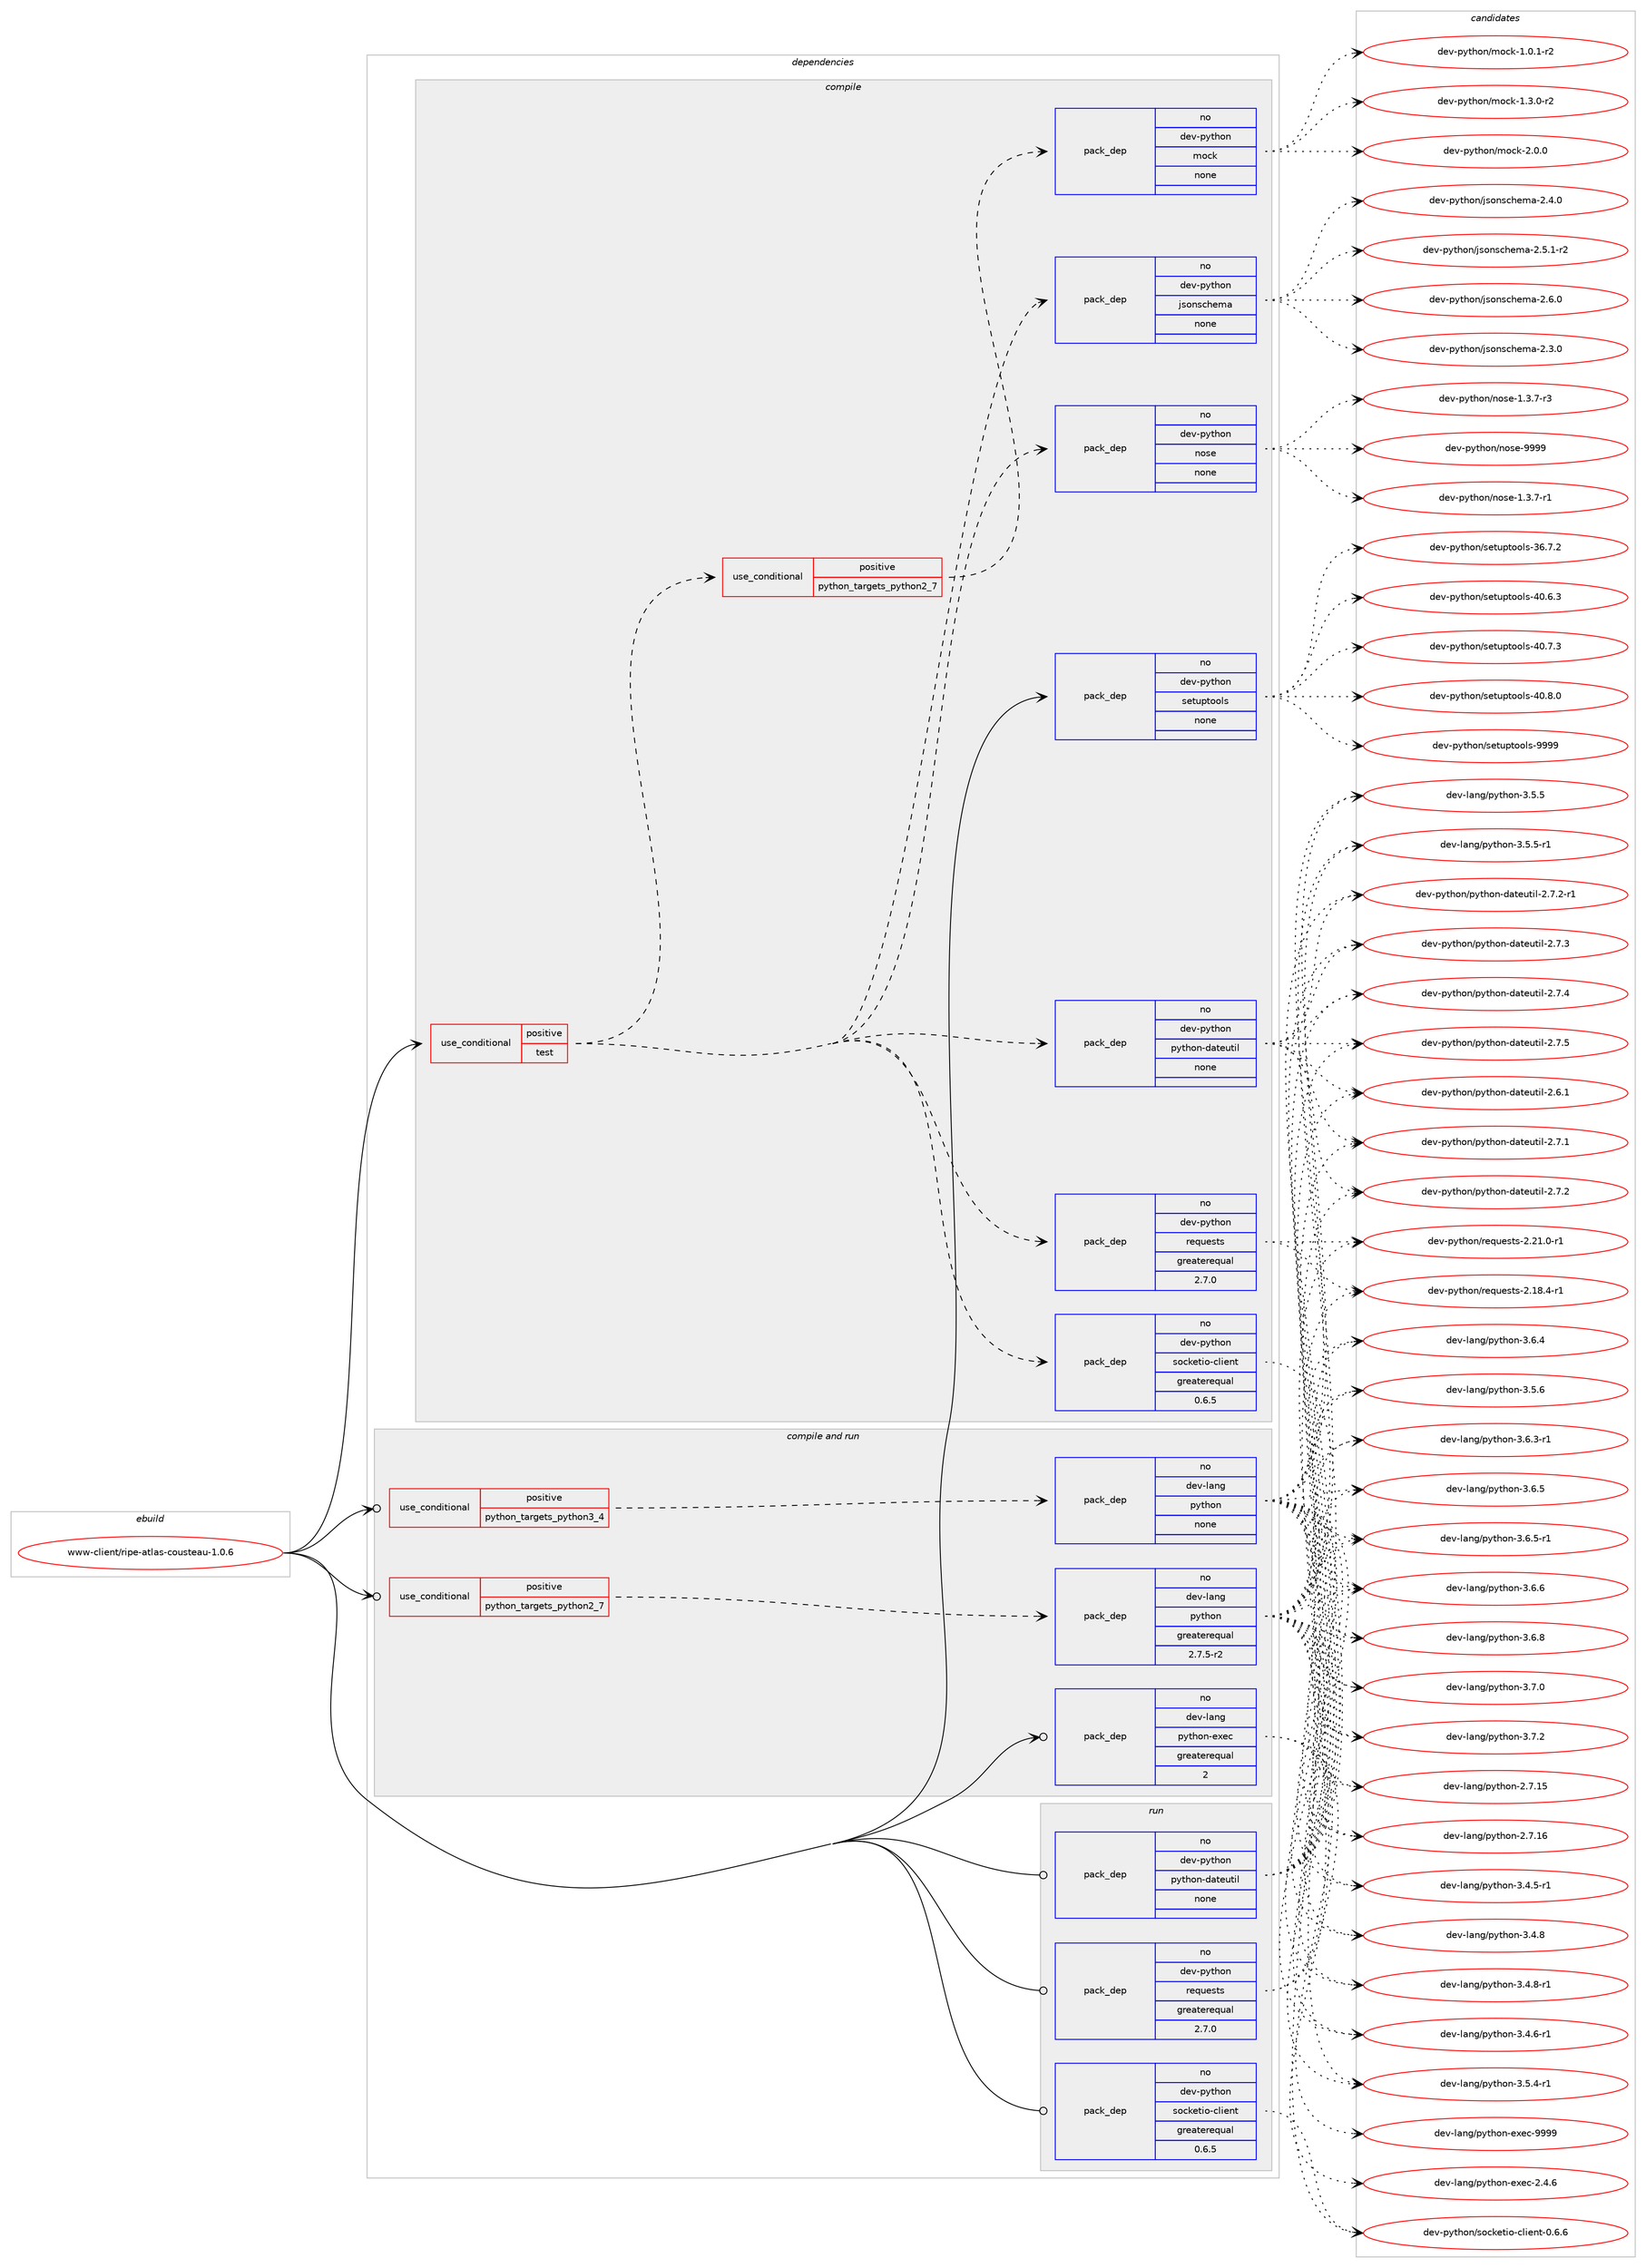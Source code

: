 digraph prolog {

# *************
# Graph options
# *************

newrank=true;
concentrate=true;
compound=true;
graph [rankdir=LR,fontname=Helvetica,fontsize=10,ranksep=1.5];#, ranksep=2.5, nodesep=0.2];
edge  [arrowhead=vee];
node  [fontname=Helvetica,fontsize=10];

# **********
# The ebuild
# **********

subgraph cluster_leftcol {
color=gray;
rank=same;
label=<<i>ebuild</i>>;
id [label="www-client/ripe-atlas-cousteau-1.0.6", color=red, width=4, href="../www-client/ripe-atlas-cousteau-1.0.6.svg"];
}

# ****************
# The dependencies
# ****************

subgraph cluster_midcol {
color=gray;
label=<<i>dependencies</i>>;
subgraph cluster_compile {
fillcolor="#eeeeee";
style=filled;
label=<<i>compile</i>>;
subgraph cond464127 {
dependency1749557 [label=<<TABLE BORDER="0" CELLBORDER="1" CELLSPACING="0" CELLPADDING="4"><TR><TD ROWSPAN="3" CELLPADDING="10">use_conditional</TD></TR><TR><TD>positive</TD></TR><TR><TD>test</TD></TR></TABLE>>, shape=none, color=red];
subgraph pack1256169 {
dependency1749558 [label=<<TABLE BORDER="0" CELLBORDER="1" CELLSPACING="0" CELLPADDING="4" WIDTH="220"><TR><TD ROWSPAN="6" CELLPADDING="30">pack_dep</TD></TR><TR><TD WIDTH="110">no</TD></TR><TR><TD>dev-python</TD></TR><TR><TD>socketio-client</TD></TR><TR><TD>greaterequal</TD></TR><TR><TD>0.6.5</TD></TR></TABLE>>, shape=none, color=blue];
}
dependency1749557:e -> dependency1749558:w [weight=20,style="dashed",arrowhead="vee"];
subgraph pack1256170 {
dependency1749559 [label=<<TABLE BORDER="0" CELLBORDER="1" CELLSPACING="0" CELLPADDING="4" WIDTH="220"><TR><TD ROWSPAN="6" CELLPADDING="30">pack_dep</TD></TR><TR><TD WIDTH="110">no</TD></TR><TR><TD>dev-python</TD></TR><TR><TD>requests</TD></TR><TR><TD>greaterequal</TD></TR><TR><TD>2.7.0</TD></TR></TABLE>>, shape=none, color=blue];
}
dependency1749557:e -> dependency1749559:w [weight=20,style="dashed",arrowhead="vee"];
subgraph pack1256171 {
dependency1749560 [label=<<TABLE BORDER="0" CELLBORDER="1" CELLSPACING="0" CELLPADDING="4" WIDTH="220"><TR><TD ROWSPAN="6" CELLPADDING="30">pack_dep</TD></TR><TR><TD WIDTH="110">no</TD></TR><TR><TD>dev-python</TD></TR><TR><TD>python-dateutil</TD></TR><TR><TD>none</TD></TR><TR><TD></TD></TR></TABLE>>, shape=none, color=blue];
}
dependency1749557:e -> dependency1749560:w [weight=20,style="dashed",arrowhead="vee"];
subgraph pack1256172 {
dependency1749561 [label=<<TABLE BORDER="0" CELLBORDER="1" CELLSPACING="0" CELLPADDING="4" WIDTH="220"><TR><TD ROWSPAN="6" CELLPADDING="30">pack_dep</TD></TR><TR><TD WIDTH="110">no</TD></TR><TR><TD>dev-python</TD></TR><TR><TD>nose</TD></TR><TR><TD>none</TD></TR><TR><TD></TD></TR></TABLE>>, shape=none, color=blue];
}
dependency1749557:e -> dependency1749561:w [weight=20,style="dashed",arrowhead="vee"];
subgraph pack1256173 {
dependency1749562 [label=<<TABLE BORDER="0" CELLBORDER="1" CELLSPACING="0" CELLPADDING="4" WIDTH="220"><TR><TD ROWSPAN="6" CELLPADDING="30">pack_dep</TD></TR><TR><TD WIDTH="110">no</TD></TR><TR><TD>dev-python</TD></TR><TR><TD>jsonschema</TD></TR><TR><TD>none</TD></TR><TR><TD></TD></TR></TABLE>>, shape=none, color=blue];
}
dependency1749557:e -> dependency1749562:w [weight=20,style="dashed",arrowhead="vee"];
subgraph cond464128 {
dependency1749563 [label=<<TABLE BORDER="0" CELLBORDER="1" CELLSPACING="0" CELLPADDING="4"><TR><TD ROWSPAN="3" CELLPADDING="10">use_conditional</TD></TR><TR><TD>positive</TD></TR><TR><TD>python_targets_python2_7</TD></TR></TABLE>>, shape=none, color=red];
subgraph pack1256174 {
dependency1749564 [label=<<TABLE BORDER="0" CELLBORDER="1" CELLSPACING="0" CELLPADDING="4" WIDTH="220"><TR><TD ROWSPAN="6" CELLPADDING="30">pack_dep</TD></TR><TR><TD WIDTH="110">no</TD></TR><TR><TD>dev-python</TD></TR><TR><TD>mock</TD></TR><TR><TD>none</TD></TR><TR><TD></TD></TR></TABLE>>, shape=none, color=blue];
}
dependency1749563:e -> dependency1749564:w [weight=20,style="dashed",arrowhead="vee"];
}
dependency1749557:e -> dependency1749563:w [weight=20,style="dashed",arrowhead="vee"];
}
id:e -> dependency1749557:w [weight=20,style="solid",arrowhead="vee"];
subgraph pack1256175 {
dependency1749565 [label=<<TABLE BORDER="0" CELLBORDER="1" CELLSPACING="0" CELLPADDING="4" WIDTH="220"><TR><TD ROWSPAN="6" CELLPADDING="30">pack_dep</TD></TR><TR><TD WIDTH="110">no</TD></TR><TR><TD>dev-python</TD></TR><TR><TD>setuptools</TD></TR><TR><TD>none</TD></TR><TR><TD></TD></TR></TABLE>>, shape=none, color=blue];
}
id:e -> dependency1749565:w [weight=20,style="solid",arrowhead="vee"];
}
subgraph cluster_compileandrun {
fillcolor="#eeeeee";
style=filled;
label=<<i>compile and run</i>>;
subgraph cond464129 {
dependency1749566 [label=<<TABLE BORDER="0" CELLBORDER="1" CELLSPACING="0" CELLPADDING="4"><TR><TD ROWSPAN="3" CELLPADDING="10">use_conditional</TD></TR><TR><TD>positive</TD></TR><TR><TD>python_targets_python2_7</TD></TR></TABLE>>, shape=none, color=red];
subgraph pack1256176 {
dependency1749567 [label=<<TABLE BORDER="0" CELLBORDER="1" CELLSPACING="0" CELLPADDING="4" WIDTH="220"><TR><TD ROWSPAN="6" CELLPADDING="30">pack_dep</TD></TR><TR><TD WIDTH="110">no</TD></TR><TR><TD>dev-lang</TD></TR><TR><TD>python</TD></TR><TR><TD>greaterequal</TD></TR><TR><TD>2.7.5-r2</TD></TR></TABLE>>, shape=none, color=blue];
}
dependency1749566:e -> dependency1749567:w [weight=20,style="dashed",arrowhead="vee"];
}
id:e -> dependency1749566:w [weight=20,style="solid",arrowhead="odotvee"];
subgraph cond464130 {
dependency1749568 [label=<<TABLE BORDER="0" CELLBORDER="1" CELLSPACING="0" CELLPADDING="4"><TR><TD ROWSPAN="3" CELLPADDING="10">use_conditional</TD></TR><TR><TD>positive</TD></TR><TR><TD>python_targets_python3_4</TD></TR></TABLE>>, shape=none, color=red];
subgraph pack1256177 {
dependency1749569 [label=<<TABLE BORDER="0" CELLBORDER="1" CELLSPACING="0" CELLPADDING="4" WIDTH="220"><TR><TD ROWSPAN="6" CELLPADDING="30">pack_dep</TD></TR><TR><TD WIDTH="110">no</TD></TR><TR><TD>dev-lang</TD></TR><TR><TD>python</TD></TR><TR><TD>none</TD></TR><TR><TD></TD></TR></TABLE>>, shape=none, color=blue];
}
dependency1749568:e -> dependency1749569:w [weight=20,style="dashed",arrowhead="vee"];
}
id:e -> dependency1749568:w [weight=20,style="solid",arrowhead="odotvee"];
subgraph pack1256178 {
dependency1749570 [label=<<TABLE BORDER="0" CELLBORDER="1" CELLSPACING="0" CELLPADDING="4" WIDTH="220"><TR><TD ROWSPAN="6" CELLPADDING="30">pack_dep</TD></TR><TR><TD WIDTH="110">no</TD></TR><TR><TD>dev-lang</TD></TR><TR><TD>python-exec</TD></TR><TR><TD>greaterequal</TD></TR><TR><TD>2</TD></TR></TABLE>>, shape=none, color=blue];
}
id:e -> dependency1749570:w [weight=20,style="solid",arrowhead="odotvee"];
}
subgraph cluster_run {
fillcolor="#eeeeee";
style=filled;
label=<<i>run</i>>;
subgraph pack1256179 {
dependency1749571 [label=<<TABLE BORDER="0" CELLBORDER="1" CELLSPACING="0" CELLPADDING="4" WIDTH="220"><TR><TD ROWSPAN="6" CELLPADDING="30">pack_dep</TD></TR><TR><TD WIDTH="110">no</TD></TR><TR><TD>dev-python</TD></TR><TR><TD>python-dateutil</TD></TR><TR><TD>none</TD></TR><TR><TD></TD></TR></TABLE>>, shape=none, color=blue];
}
id:e -> dependency1749571:w [weight=20,style="solid",arrowhead="odot"];
subgraph pack1256180 {
dependency1749572 [label=<<TABLE BORDER="0" CELLBORDER="1" CELLSPACING="0" CELLPADDING="4" WIDTH="220"><TR><TD ROWSPAN="6" CELLPADDING="30">pack_dep</TD></TR><TR><TD WIDTH="110">no</TD></TR><TR><TD>dev-python</TD></TR><TR><TD>requests</TD></TR><TR><TD>greaterequal</TD></TR><TR><TD>2.7.0</TD></TR></TABLE>>, shape=none, color=blue];
}
id:e -> dependency1749572:w [weight=20,style="solid",arrowhead="odot"];
subgraph pack1256181 {
dependency1749573 [label=<<TABLE BORDER="0" CELLBORDER="1" CELLSPACING="0" CELLPADDING="4" WIDTH="220"><TR><TD ROWSPAN="6" CELLPADDING="30">pack_dep</TD></TR><TR><TD WIDTH="110">no</TD></TR><TR><TD>dev-python</TD></TR><TR><TD>socketio-client</TD></TR><TR><TD>greaterequal</TD></TR><TR><TD>0.6.5</TD></TR></TABLE>>, shape=none, color=blue];
}
id:e -> dependency1749573:w [weight=20,style="solid",arrowhead="odot"];
}
}

# **************
# The candidates
# **************

subgraph cluster_choices {
rank=same;
color=gray;
label=<<i>candidates</i>>;

subgraph choice1256169 {
color=black;
nodesep=1;
choice1001011184511212111610411111047115111991071011161051114599108105101110116454846544654 [label="dev-python/socketio-client-0.6.6", color=red, width=4,href="../dev-python/socketio-client-0.6.6.svg"];
dependency1749558:e -> choice1001011184511212111610411111047115111991071011161051114599108105101110116454846544654:w [style=dotted,weight="100"];
}
subgraph choice1256170 {
color=black;
nodesep=1;
choice1001011184511212111610411111047114101113117101115116115455046495646524511449 [label="dev-python/requests-2.18.4-r1", color=red, width=4,href="../dev-python/requests-2.18.4-r1.svg"];
choice1001011184511212111610411111047114101113117101115116115455046504946484511449 [label="dev-python/requests-2.21.0-r1", color=red, width=4,href="../dev-python/requests-2.21.0-r1.svg"];
dependency1749559:e -> choice1001011184511212111610411111047114101113117101115116115455046495646524511449:w [style=dotted,weight="100"];
dependency1749559:e -> choice1001011184511212111610411111047114101113117101115116115455046504946484511449:w [style=dotted,weight="100"];
}
subgraph choice1256171 {
color=black;
nodesep=1;
choice10010111845112121116104111110471121211161041111104510097116101117116105108455046544649 [label="dev-python/python-dateutil-2.6.1", color=red, width=4,href="../dev-python/python-dateutil-2.6.1.svg"];
choice10010111845112121116104111110471121211161041111104510097116101117116105108455046554649 [label="dev-python/python-dateutil-2.7.1", color=red, width=4,href="../dev-python/python-dateutil-2.7.1.svg"];
choice10010111845112121116104111110471121211161041111104510097116101117116105108455046554650 [label="dev-python/python-dateutil-2.7.2", color=red, width=4,href="../dev-python/python-dateutil-2.7.2.svg"];
choice100101118451121211161041111104711212111610411111045100971161011171161051084550465546504511449 [label="dev-python/python-dateutil-2.7.2-r1", color=red, width=4,href="../dev-python/python-dateutil-2.7.2-r1.svg"];
choice10010111845112121116104111110471121211161041111104510097116101117116105108455046554651 [label="dev-python/python-dateutil-2.7.3", color=red, width=4,href="../dev-python/python-dateutil-2.7.3.svg"];
choice10010111845112121116104111110471121211161041111104510097116101117116105108455046554652 [label="dev-python/python-dateutil-2.7.4", color=red, width=4,href="../dev-python/python-dateutil-2.7.4.svg"];
choice10010111845112121116104111110471121211161041111104510097116101117116105108455046554653 [label="dev-python/python-dateutil-2.7.5", color=red, width=4,href="../dev-python/python-dateutil-2.7.5.svg"];
dependency1749560:e -> choice10010111845112121116104111110471121211161041111104510097116101117116105108455046544649:w [style=dotted,weight="100"];
dependency1749560:e -> choice10010111845112121116104111110471121211161041111104510097116101117116105108455046554649:w [style=dotted,weight="100"];
dependency1749560:e -> choice10010111845112121116104111110471121211161041111104510097116101117116105108455046554650:w [style=dotted,weight="100"];
dependency1749560:e -> choice100101118451121211161041111104711212111610411111045100971161011171161051084550465546504511449:w [style=dotted,weight="100"];
dependency1749560:e -> choice10010111845112121116104111110471121211161041111104510097116101117116105108455046554651:w [style=dotted,weight="100"];
dependency1749560:e -> choice10010111845112121116104111110471121211161041111104510097116101117116105108455046554652:w [style=dotted,weight="100"];
dependency1749560:e -> choice10010111845112121116104111110471121211161041111104510097116101117116105108455046554653:w [style=dotted,weight="100"];
}
subgraph choice1256172 {
color=black;
nodesep=1;
choice10010111845112121116104111110471101111151014549465146554511449 [label="dev-python/nose-1.3.7-r1", color=red, width=4,href="../dev-python/nose-1.3.7-r1.svg"];
choice10010111845112121116104111110471101111151014549465146554511451 [label="dev-python/nose-1.3.7-r3", color=red, width=4,href="../dev-python/nose-1.3.7-r3.svg"];
choice10010111845112121116104111110471101111151014557575757 [label="dev-python/nose-9999", color=red, width=4,href="../dev-python/nose-9999.svg"];
dependency1749561:e -> choice10010111845112121116104111110471101111151014549465146554511449:w [style=dotted,weight="100"];
dependency1749561:e -> choice10010111845112121116104111110471101111151014549465146554511451:w [style=dotted,weight="100"];
dependency1749561:e -> choice10010111845112121116104111110471101111151014557575757:w [style=dotted,weight="100"];
}
subgraph choice1256173 {
color=black;
nodesep=1;
choice10010111845112121116104111110471061151111101159910410110997455046514648 [label="dev-python/jsonschema-2.3.0", color=red, width=4,href="../dev-python/jsonschema-2.3.0.svg"];
choice10010111845112121116104111110471061151111101159910410110997455046524648 [label="dev-python/jsonschema-2.4.0", color=red, width=4,href="../dev-python/jsonschema-2.4.0.svg"];
choice100101118451121211161041111104710611511111011599104101109974550465346494511450 [label="dev-python/jsonschema-2.5.1-r2", color=red, width=4,href="../dev-python/jsonschema-2.5.1-r2.svg"];
choice10010111845112121116104111110471061151111101159910410110997455046544648 [label="dev-python/jsonschema-2.6.0", color=red, width=4,href="../dev-python/jsonschema-2.6.0.svg"];
dependency1749562:e -> choice10010111845112121116104111110471061151111101159910410110997455046514648:w [style=dotted,weight="100"];
dependency1749562:e -> choice10010111845112121116104111110471061151111101159910410110997455046524648:w [style=dotted,weight="100"];
dependency1749562:e -> choice100101118451121211161041111104710611511111011599104101109974550465346494511450:w [style=dotted,weight="100"];
dependency1749562:e -> choice10010111845112121116104111110471061151111101159910410110997455046544648:w [style=dotted,weight="100"];
}
subgraph choice1256174 {
color=black;
nodesep=1;
choice1001011184511212111610411111047109111991074549464846494511450 [label="dev-python/mock-1.0.1-r2", color=red, width=4,href="../dev-python/mock-1.0.1-r2.svg"];
choice1001011184511212111610411111047109111991074549465146484511450 [label="dev-python/mock-1.3.0-r2", color=red, width=4,href="../dev-python/mock-1.3.0-r2.svg"];
choice100101118451121211161041111104710911199107455046484648 [label="dev-python/mock-2.0.0", color=red, width=4,href="../dev-python/mock-2.0.0.svg"];
dependency1749564:e -> choice1001011184511212111610411111047109111991074549464846494511450:w [style=dotted,weight="100"];
dependency1749564:e -> choice1001011184511212111610411111047109111991074549465146484511450:w [style=dotted,weight="100"];
dependency1749564:e -> choice100101118451121211161041111104710911199107455046484648:w [style=dotted,weight="100"];
}
subgraph choice1256175 {
color=black;
nodesep=1;
choice100101118451121211161041111104711510111611711211611111110811545515446554650 [label="dev-python/setuptools-36.7.2", color=red, width=4,href="../dev-python/setuptools-36.7.2.svg"];
choice100101118451121211161041111104711510111611711211611111110811545524846544651 [label="dev-python/setuptools-40.6.3", color=red, width=4,href="../dev-python/setuptools-40.6.3.svg"];
choice100101118451121211161041111104711510111611711211611111110811545524846554651 [label="dev-python/setuptools-40.7.3", color=red, width=4,href="../dev-python/setuptools-40.7.3.svg"];
choice100101118451121211161041111104711510111611711211611111110811545524846564648 [label="dev-python/setuptools-40.8.0", color=red, width=4,href="../dev-python/setuptools-40.8.0.svg"];
choice10010111845112121116104111110471151011161171121161111111081154557575757 [label="dev-python/setuptools-9999", color=red, width=4,href="../dev-python/setuptools-9999.svg"];
dependency1749565:e -> choice100101118451121211161041111104711510111611711211611111110811545515446554650:w [style=dotted,weight="100"];
dependency1749565:e -> choice100101118451121211161041111104711510111611711211611111110811545524846544651:w [style=dotted,weight="100"];
dependency1749565:e -> choice100101118451121211161041111104711510111611711211611111110811545524846554651:w [style=dotted,weight="100"];
dependency1749565:e -> choice100101118451121211161041111104711510111611711211611111110811545524846564648:w [style=dotted,weight="100"];
dependency1749565:e -> choice10010111845112121116104111110471151011161171121161111111081154557575757:w [style=dotted,weight="100"];
}
subgraph choice1256176 {
color=black;
nodesep=1;
choice10010111845108971101034711212111610411111045504655464953 [label="dev-lang/python-2.7.15", color=red, width=4,href="../dev-lang/python-2.7.15.svg"];
choice10010111845108971101034711212111610411111045504655464954 [label="dev-lang/python-2.7.16", color=red, width=4,href="../dev-lang/python-2.7.16.svg"];
choice1001011184510897110103471121211161041111104551465246534511449 [label="dev-lang/python-3.4.5-r1", color=red, width=4,href="../dev-lang/python-3.4.5-r1.svg"];
choice1001011184510897110103471121211161041111104551465246544511449 [label="dev-lang/python-3.4.6-r1", color=red, width=4,href="../dev-lang/python-3.4.6-r1.svg"];
choice100101118451089711010347112121116104111110455146524656 [label="dev-lang/python-3.4.8", color=red, width=4,href="../dev-lang/python-3.4.8.svg"];
choice1001011184510897110103471121211161041111104551465246564511449 [label="dev-lang/python-3.4.8-r1", color=red, width=4,href="../dev-lang/python-3.4.8-r1.svg"];
choice1001011184510897110103471121211161041111104551465346524511449 [label="dev-lang/python-3.5.4-r1", color=red, width=4,href="../dev-lang/python-3.5.4-r1.svg"];
choice100101118451089711010347112121116104111110455146534653 [label="dev-lang/python-3.5.5", color=red, width=4,href="../dev-lang/python-3.5.5.svg"];
choice1001011184510897110103471121211161041111104551465346534511449 [label="dev-lang/python-3.5.5-r1", color=red, width=4,href="../dev-lang/python-3.5.5-r1.svg"];
choice100101118451089711010347112121116104111110455146534654 [label="dev-lang/python-3.5.6", color=red, width=4,href="../dev-lang/python-3.5.6.svg"];
choice1001011184510897110103471121211161041111104551465446514511449 [label="dev-lang/python-3.6.3-r1", color=red, width=4,href="../dev-lang/python-3.6.3-r1.svg"];
choice100101118451089711010347112121116104111110455146544652 [label="dev-lang/python-3.6.4", color=red, width=4,href="../dev-lang/python-3.6.4.svg"];
choice100101118451089711010347112121116104111110455146544653 [label="dev-lang/python-3.6.5", color=red, width=4,href="../dev-lang/python-3.6.5.svg"];
choice1001011184510897110103471121211161041111104551465446534511449 [label="dev-lang/python-3.6.5-r1", color=red, width=4,href="../dev-lang/python-3.6.5-r1.svg"];
choice100101118451089711010347112121116104111110455146544654 [label="dev-lang/python-3.6.6", color=red, width=4,href="../dev-lang/python-3.6.6.svg"];
choice100101118451089711010347112121116104111110455146544656 [label="dev-lang/python-3.6.8", color=red, width=4,href="../dev-lang/python-3.6.8.svg"];
choice100101118451089711010347112121116104111110455146554648 [label="dev-lang/python-3.7.0", color=red, width=4,href="../dev-lang/python-3.7.0.svg"];
choice100101118451089711010347112121116104111110455146554650 [label="dev-lang/python-3.7.2", color=red, width=4,href="../dev-lang/python-3.7.2.svg"];
dependency1749567:e -> choice10010111845108971101034711212111610411111045504655464953:w [style=dotted,weight="100"];
dependency1749567:e -> choice10010111845108971101034711212111610411111045504655464954:w [style=dotted,weight="100"];
dependency1749567:e -> choice1001011184510897110103471121211161041111104551465246534511449:w [style=dotted,weight="100"];
dependency1749567:e -> choice1001011184510897110103471121211161041111104551465246544511449:w [style=dotted,weight="100"];
dependency1749567:e -> choice100101118451089711010347112121116104111110455146524656:w [style=dotted,weight="100"];
dependency1749567:e -> choice1001011184510897110103471121211161041111104551465246564511449:w [style=dotted,weight="100"];
dependency1749567:e -> choice1001011184510897110103471121211161041111104551465346524511449:w [style=dotted,weight="100"];
dependency1749567:e -> choice100101118451089711010347112121116104111110455146534653:w [style=dotted,weight="100"];
dependency1749567:e -> choice1001011184510897110103471121211161041111104551465346534511449:w [style=dotted,weight="100"];
dependency1749567:e -> choice100101118451089711010347112121116104111110455146534654:w [style=dotted,weight="100"];
dependency1749567:e -> choice1001011184510897110103471121211161041111104551465446514511449:w [style=dotted,weight="100"];
dependency1749567:e -> choice100101118451089711010347112121116104111110455146544652:w [style=dotted,weight="100"];
dependency1749567:e -> choice100101118451089711010347112121116104111110455146544653:w [style=dotted,weight="100"];
dependency1749567:e -> choice1001011184510897110103471121211161041111104551465446534511449:w [style=dotted,weight="100"];
dependency1749567:e -> choice100101118451089711010347112121116104111110455146544654:w [style=dotted,weight="100"];
dependency1749567:e -> choice100101118451089711010347112121116104111110455146544656:w [style=dotted,weight="100"];
dependency1749567:e -> choice100101118451089711010347112121116104111110455146554648:w [style=dotted,weight="100"];
dependency1749567:e -> choice100101118451089711010347112121116104111110455146554650:w [style=dotted,weight="100"];
}
subgraph choice1256177 {
color=black;
nodesep=1;
choice10010111845108971101034711212111610411111045504655464953 [label="dev-lang/python-2.7.15", color=red, width=4,href="../dev-lang/python-2.7.15.svg"];
choice10010111845108971101034711212111610411111045504655464954 [label="dev-lang/python-2.7.16", color=red, width=4,href="../dev-lang/python-2.7.16.svg"];
choice1001011184510897110103471121211161041111104551465246534511449 [label="dev-lang/python-3.4.5-r1", color=red, width=4,href="../dev-lang/python-3.4.5-r1.svg"];
choice1001011184510897110103471121211161041111104551465246544511449 [label="dev-lang/python-3.4.6-r1", color=red, width=4,href="../dev-lang/python-3.4.6-r1.svg"];
choice100101118451089711010347112121116104111110455146524656 [label="dev-lang/python-3.4.8", color=red, width=4,href="../dev-lang/python-3.4.8.svg"];
choice1001011184510897110103471121211161041111104551465246564511449 [label="dev-lang/python-3.4.8-r1", color=red, width=4,href="../dev-lang/python-3.4.8-r1.svg"];
choice1001011184510897110103471121211161041111104551465346524511449 [label="dev-lang/python-3.5.4-r1", color=red, width=4,href="../dev-lang/python-3.5.4-r1.svg"];
choice100101118451089711010347112121116104111110455146534653 [label="dev-lang/python-3.5.5", color=red, width=4,href="../dev-lang/python-3.5.5.svg"];
choice1001011184510897110103471121211161041111104551465346534511449 [label="dev-lang/python-3.5.5-r1", color=red, width=4,href="../dev-lang/python-3.5.5-r1.svg"];
choice100101118451089711010347112121116104111110455146534654 [label="dev-lang/python-3.5.6", color=red, width=4,href="../dev-lang/python-3.5.6.svg"];
choice1001011184510897110103471121211161041111104551465446514511449 [label="dev-lang/python-3.6.3-r1", color=red, width=4,href="../dev-lang/python-3.6.3-r1.svg"];
choice100101118451089711010347112121116104111110455146544652 [label="dev-lang/python-3.6.4", color=red, width=4,href="../dev-lang/python-3.6.4.svg"];
choice100101118451089711010347112121116104111110455146544653 [label="dev-lang/python-3.6.5", color=red, width=4,href="../dev-lang/python-3.6.5.svg"];
choice1001011184510897110103471121211161041111104551465446534511449 [label="dev-lang/python-3.6.5-r1", color=red, width=4,href="../dev-lang/python-3.6.5-r1.svg"];
choice100101118451089711010347112121116104111110455146544654 [label="dev-lang/python-3.6.6", color=red, width=4,href="../dev-lang/python-3.6.6.svg"];
choice100101118451089711010347112121116104111110455146544656 [label="dev-lang/python-3.6.8", color=red, width=4,href="../dev-lang/python-3.6.8.svg"];
choice100101118451089711010347112121116104111110455146554648 [label="dev-lang/python-3.7.0", color=red, width=4,href="../dev-lang/python-3.7.0.svg"];
choice100101118451089711010347112121116104111110455146554650 [label="dev-lang/python-3.7.2", color=red, width=4,href="../dev-lang/python-3.7.2.svg"];
dependency1749569:e -> choice10010111845108971101034711212111610411111045504655464953:w [style=dotted,weight="100"];
dependency1749569:e -> choice10010111845108971101034711212111610411111045504655464954:w [style=dotted,weight="100"];
dependency1749569:e -> choice1001011184510897110103471121211161041111104551465246534511449:w [style=dotted,weight="100"];
dependency1749569:e -> choice1001011184510897110103471121211161041111104551465246544511449:w [style=dotted,weight="100"];
dependency1749569:e -> choice100101118451089711010347112121116104111110455146524656:w [style=dotted,weight="100"];
dependency1749569:e -> choice1001011184510897110103471121211161041111104551465246564511449:w [style=dotted,weight="100"];
dependency1749569:e -> choice1001011184510897110103471121211161041111104551465346524511449:w [style=dotted,weight="100"];
dependency1749569:e -> choice100101118451089711010347112121116104111110455146534653:w [style=dotted,weight="100"];
dependency1749569:e -> choice1001011184510897110103471121211161041111104551465346534511449:w [style=dotted,weight="100"];
dependency1749569:e -> choice100101118451089711010347112121116104111110455146534654:w [style=dotted,weight="100"];
dependency1749569:e -> choice1001011184510897110103471121211161041111104551465446514511449:w [style=dotted,weight="100"];
dependency1749569:e -> choice100101118451089711010347112121116104111110455146544652:w [style=dotted,weight="100"];
dependency1749569:e -> choice100101118451089711010347112121116104111110455146544653:w [style=dotted,weight="100"];
dependency1749569:e -> choice1001011184510897110103471121211161041111104551465446534511449:w [style=dotted,weight="100"];
dependency1749569:e -> choice100101118451089711010347112121116104111110455146544654:w [style=dotted,weight="100"];
dependency1749569:e -> choice100101118451089711010347112121116104111110455146544656:w [style=dotted,weight="100"];
dependency1749569:e -> choice100101118451089711010347112121116104111110455146554648:w [style=dotted,weight="100"];
dependency1749569:e -> choice100101118451089711010347112121116104111110455146554650:w [style=dotted,weight="100"];
}
subgraph choice1256178 {
color=black;
nodesep=1;
choice1001011184510897110103471121211161041111104510112010199455046524654 [label="dev-lang/python-exec-2.4.6", color=red, width=4,href="../dev-lang/python-exec-2.4.6.svg"];
choice10010111845108971101034711212111610411111045101120101994557575757 [label="dev-lang/python-exec-9999", color=red, width=4,href="../dev-lang/python-exec-9999.svg"];
dependency1749570:e -> choice1001011184510897110103471121211161041111104510112010199455046524654:w [style=dotted,weight="100"];
dependency1749570:e -> choice10010111845108971101034711212111610411111045101120101994557575757:w [style=dotted,weight="100"];
}
subgraph choice1256179 {
color=black;
nodesep=1;
choice10010111845112121116104111110471121211161041111104510097116101117116105108455046544649 [label="dev-python/python-dateutil-2.6.1", color=red, width=4,href="../dev-python/python-dateutil-2.6.1.svg"];
choice10010111845112121116104111110471121211161041111104510097116101117116105108455046554649 [label="dev-python/python-dateutil-2.7.1", color=red, width=4,href="../dev-python/python-dateutil-2.7.1.svg"];
choice10010111845112121116104111110471121211161041111104510097116101117116105108455046554650 [label="dev-python/python-dateutil-2.7.2", color=red, width=4,href="../dev-python/python-dateutil-2.7.2.svg"];
choice100101118451121211161041111104711212111610411111045100971161011171161051084550465546504511449 [label="dev-python/python-dateutil-2.7.2-r1", color=red, width=4,href="../dev-python/python-dateutil-2.7.2-r1.svg"];
choice10010111845112121116104111110471121211161041111104510097116101117116105108455046554651 [label="dev-python/python-dateutil-2.7.3", color=red, width=4,href="../dev-python/python-dateutil-2.7.3.svg"];
choice10010111845112121116104111110471121211161041111104510097116101117116105108455046554652 [label="dev-python/python-dateutil-2.7.4", color=red, width=4,href="../dev-python/python-dateutil-2.7.4.svg"];
choice10010111845112121116104111110471121211161041111104510097116101117116105108455046554653 [label="dev-python/python-dateutil-2.7.5", color=red, width=4,href="../dev-python/python-dateutil-2.7.5.svg"];
dependency1749571:e -> choice10010111845112121116104111110471121211161041111104510097116101117116105108455046544649:w [style=dotted,weight="100"];
dependency1749571:e -> choice10010111845112121116104111110471121211161041111104510097116101117116105108455046554649:w [style=dotted,weight="100"];
dependency1749571:e -> choice10010111845112121116104111110471121211161041111104510097116101117116105108455046554650:w [style=dotted,weight="100"];
dependency1749571:e -> choice100101118451121211161041111104711212111610411111045100971161011171161051084550465546504511449:w [style=dotted,weight="100"];
dependency1749571:e -> choice10010111845112121116104111110471121211161041111104510097116101117116105108455046554651:w [style=dotted,weight="100"];
dependency1749571:e -> choice10010111845112121116104111110471121211161041111104510097116101117116105108455046554652:w [style=dotted,weight="100"];
dependency1749571:e -> choice10010111845112121116104111110471121211161041111104510097116101117116105108455046554653:w [style=dotted,weight="100"];
}
subgraph choice1256180 {
color=black;
nodesep=1;
choice1001011184511212111610411111047114101113117101115116115455046495646524511449 [label="dev-python/requests-2.18.4-r1", color=red, width=4,href="../dev-python/requests-2.18.4-r1.svg"];
choice1001011184511212111610411111047114101113117101115116115455046504946484511449 [label="dev-python/requests-2.21.0-r1", color=red, width=4,href="../dev-python/requests-2.21.0-r1.svg"];
dependency1749572:e -> choice1001011184511212111610411111047114101113117101115116115455046495646524511449:w [style=dotted,weight="100"];
dependency1749572:e -> choice1001011184511212111610411111047114101113117101115116115455046504946484511449:w [style=dotted,weight="100"];
}
subgraph choice1256181 {
color=black;
nodesep=1;
choice1001011184511212111610411111047115111991071011161051114599108105101110116454846544654 [label="dev-python/socketio-client-0.6.6", color=red, width=4,href="../dev-python/socketio-client-0.6.6.svg"];
dependency1749573:e -> choice1001011184511212111610411111047115111991071011161051114599108105101110116454846544654:w [style=dotted,weight="100"];
}
}

}
